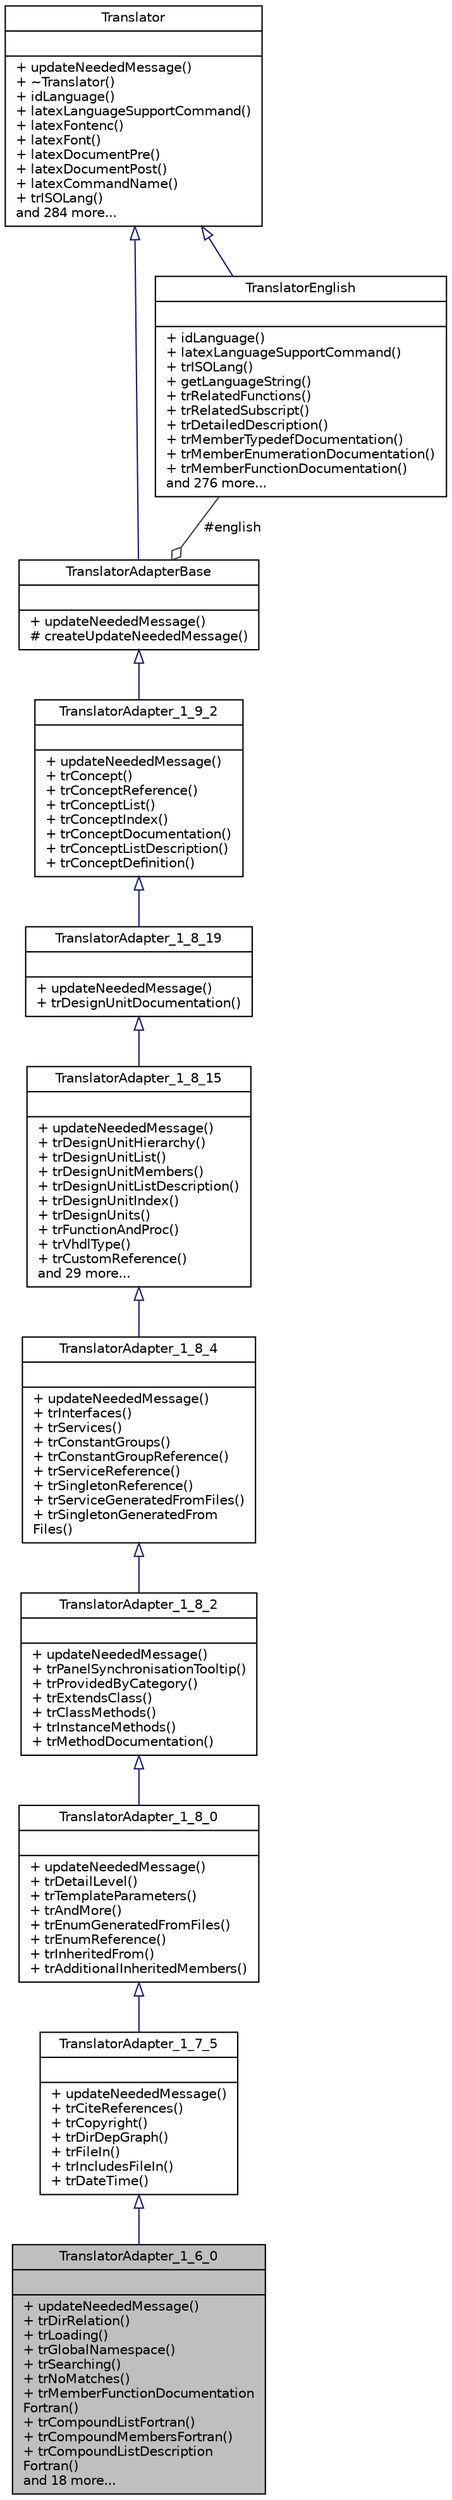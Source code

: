digraph "TranslatorAdapter_1_6_0"
{
 // LATEX_PDF_SIZE
  edge [fontname="Helvetica",fontsize="10",labelfontname="Helvetica",labelfontsize="10"];
  node [fontname="Helvetica",fontsize="10",shape=record];
  Node1 [label="{TranslatorAdapter_1_6_0\n||+ updateNeededMessage()\l+ trDirRelation()\l+ trLoading()\l+ trGlobalNamespace()\l+ trSearching()\l+ trNoMatches()\l+ trMemberFunctionDocumentation\lFortran()\l+ trCompoundListFortran()\l+ trCompoundMembersFortran()\l+ trCompoundListDescription\lFortran()\land 18 more...\l}",height=0.2,width=0.4,color="black", fillcolor="grey75", style="filled", fontcolor="black",tooltip=" "];
  Node2 -> Node1 [dir="back",color="midnightblue",fontsize="10",style="solid",arrowtail="onormal"];
  Node2 [label="{TranslatorAdapter_1_7_5\n||+ updateNeededMessage()\l+ trCiteReferences()\l+ trCopyright()\l+ trDirDepGraph()\l+ trFileIn()\l+ trIncludesFileIn()\l+ trDateTime()\l}",height=0.2,width=0.4,color="black", fillcolor="white", style="filled",URL="$classTranslatorAdapter__1__7__5.html",tooltip=" "];
  Node3 -> Node2 [dir="back",color="midnightblue",fontsize="10",style="solid",arrowtail="onormal"];
  Node3 [label="{TranslatorAdapter_1_8_0\n||+ updateNeededMessage()\l+ trDetailLevel()\l+ trTemplateParameters()\l+ trAndMore()\l+ trEnumGeneratedFromFiles()\l+ trEnumReference()\l+ trInheritedFrom()\l+ trAdditionalInheritedMembers()\l}",height=0.2,width=0.4,color="black", fillcolor="white", style="filled",URL="$classTranslatorAdapter__1__8__0.html",tooltip=" "];
  Node4 -> Node3 [dir="back",color="midnightblue",fontsize="10",style="solid",arrowtail="onormal"];
  Node4 [label="{TranslatorAdapter_1_8_2\n||+ updateNeededMessage()\l+ trPanelSynchronisationTooltip()\l+ trProvidedByCategory()\l+ trExtendsClass()\l+ trClassMethods()\l+ trInstanceMethods()\l+ trMethodDocumentation()\l}",height=0.2,width=0.4,color="black", fillcolor="white", style="filled",URL="$classTranslatorAdapter__1__8__2.html",tooltip=" "];
  Node5 -> Node4 [dir="back",color="midnightblue",fontsize="10",style="solid",arrowtail="onormal"];
  Node5 [label="{TranslatorAdapter_1_8_4\n||+ updateNeededMessage()\l+ trInterfaces()\l+ trServices()\l+ trConstantGroups()\l+ trConstantGroupReference()\l+ trServiceReference()\l+ trSingletonReference()\l+ trServiceGeneratedFromFiles()\l+ trSingletonGeneratedFrom\lFiles()\l}",height=0.2,width=0.4,color="black", fillcolor="white", style="filled",URL="$classTranslatorAdapter__1__8__4.html",tooltip=" "];
  Node6 -> Node5 [dir="back",color="midnightblue",fontsize="10",style="solid",arrowtail="onormal"];
  Node6 [label="{TranslatorAdapter_1_8_15\n||+ updateNeededMessage()\l+ trDesignUnitHierarchy()\l+ trDesignUnitList()\l+ trDesignUnitMembers()\l+ trDesignUnitListDescription()\l+ trDesignUnitIndex()\l+ trDesignUnits()\l+ trFunctionAndProc()\l+ trVhdlType()\l+ trCustomReference()\land 29 more...\l}",height=0.2,width=0.4,color="black", fillcolor="white", style="filled",URL="$classTranslatorAdapter__1__8__15.html",tooltip=" "];
  Node7 -> Node6 [dir="back",color="midnightblue",fontsize="10",style="solid",arrowtail="onormal"];
  Node7 [label="{TranslatorAdapter_1_8_19\n||+ updateNeededMessage()\l+ trDesignUnitDocumentation()\l}",height=0.2,width=0.4,color="black", fillcolor="white", style="filled",URL="$classTranslatorAdapter__1__8__19.html",tooltip=" "];
  Node8 -> Node7 [dir="back",color="midnightblue",fontsize="10",style="solid",arrowtail="onormal"];
  Node8 [label="{TranslatorAdapter_1_9_2\n||+ updateNeededMessage()\l+ trConcept()\l+ trConceptReference()\l+ trConceptList()\l+ trConceptIndex()\l+ trConceptDocumentation()\l+ trConceptListDescription()\l+ trConceptDefinition()\l}",height=0.2,width=0.4,color="black", fillcolor="white", style="filled",URL="$classTranslatorAdapter__1__9__2.html",tooltip=" "];
  Node9 -> Node8 [dir="back",color="midnightblue",fontsize="10",style="solid",arrowtail="onormal"];
  Node9 [label="{TranslatorAdapterBase\n||+ updateNeededMessage()\l# createUpdateNeededMessage()\l}",height=0.2,width=0.4,color="black", fillcolor="white", style="filled",URL="$classTranslatorAdapterBase.html",tooltip=" "];
  Node10 -> Node9 [dir="back",color="midnightblue",fontsize="10",style="solid",arrowtail="onormal"];
  Node10 [label="{Translator\n||+ updateNeededMessage()\l+ ~Translator()\l+ idLanguage()\l+ latexLanguageSupportCommand()\l+ latexFontenc()\l+ latexFont()\l+ latexDocumentPre()\l+ latexDocumentPost()\l+ latexCommandName()\l+ trISOLang()\land 284 more...\l}",height=0.2,width=0.4,color="black", fillcolor="white", style="filled",URL="$classTranslator.html",tooltip=" "];
  Node11 -> Node9 [color="grey25",fontsize="10",style="solid",label=" #english" ,arrowhead="odiamond"];
  Node11 [label="{TranslatorEnglish\n||+ idLanguage()\l+ latexLanguageSupportCommand()\l+ trISOLang()\l+ getLanguageString()\l+ trRelatedFunctions()\l+ trRelatedSubscript()\l+ trDetailedDescription()\l+ trMemberTypedefDocumentation()\l+ trMemberEnumerationDocumentation()\l+ trMemberFunctionDocumentation()\land 276 more...\l}",height=0.2,width=0.4,color="black", fillcolor="white", style="filled",URL="$classTranslatorEnglish.html",tooltip=" "];
  Node10 -> Node11 [dir="back",color="midnightblue",fontsize="10",style="solid",arrowtail="onormal"];
}
